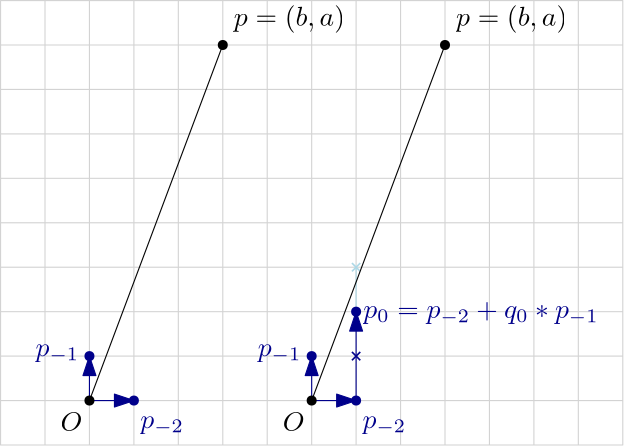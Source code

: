 <?xml version="1.0"?>
<!DOCTYPE ipe SYSTEM "ipe.dtd">
<ipe version="70005" creator="Ipe 7.1.1">
<info created="D:20130625161015" modified="D:20130625162845"/>
<ipestyle name="basic">
<symbol name="arrow/arc(spx)">
<path stroke="sym-stroke" fill="sym-stroke" pen="sym-pen">
0 0 m
-1 0.333 l
-1 -0.333 l
h
</path>
</symbol>
<symbol name="arrow/farc(spx)">
<path stroke="sym-stroke" fill="white" pen="sym-pen">
0 0 m
-1 0.333 l
-1 -0.333 l
h
</path>
</symbol>
<symbol name="mark/circle(sx)" transformations="translations">
<path fill="sym-stroke">
0.6 0 0 0.6 0 0 e
0.4 0 0 0.4 0 0 e
</path>
</symbol>
<symbol name="mark/disk(sx)" transformations="translations">
<path fill="sym-stroke">
0.6 0 0 0.6 0 0 e
</path>
</symbol>
<symbol name="mark/fdisk(sfx)" transformations="translations">
<group>
<path fill="sym-fill">
0.5 0 0 0.5 0 0 e
</path>
<path fill="sym-stroke" fillrule="eofill">
0.6 0 0 0.6 0 0 e
0.4 0 0 0.4 0 0 e
</path>
</group>
</symbol>
<symbol name="mark/box(sx)" transformations="translations">
<path fill="sym-stroke" fillrule="eofill">
-0.6 -0.6 m
0.6 -0.6 l
0.6 0.6 l
-0.6 0.6 l
h
-0.4 -0.4 m
0.4 -0.4 l
0.4 0.4 l
-0.4 0.4 l
h
</path>
</symbol>
<symbol name="mark/square(sx)" transformations="translations">
<path fill="sym-stroke">
-0.6 -0.6 m
0.6 -0.6 l
0.6 0.6 l
-0.6 0.6 l
h
</path>
</symbol>
<symbol name="mark/fsquare(sfx)" transformations="translations">
<group>
<path fill="sym-fill">
-0.5 -0.5 m
0.5 -0.5 l
0.5 0.5 l
-0.5 0.5 l
h
</path>
<path fill="sym-stroke" fillrule="eofill">
-0.6 -0.6 m
0.6 -0.6 l
0.6 0.6 l
-0.6 0.6 l
h
-0.4 -0.4 m
0.4 -0.4 l
0.4 0.4 l
-0.4 0.4 l
h
</path>
</group>
</symbol>
<symbol name="mark/cross(sx)" transformations="translations">
<group>
<path fill="sym-stroke">
-0.43 -0.57 m
0.57 0.43 l
0.43 0.57 l
-0.57 -0.43 l
h
</path>
<path fill="sym-stroke">
-0.43 0.57 m
0.57 -0.43 l
0.43 -0.57 l
-0.57 0.43 l
h
</path>
</group>
</symbol>
<symbol name="arrow/fnormal(spx)">
<path stroke="sym-stroke" fill="white" pen="sym-pen">
0 0 m
-1 0.333 l
-1 -0.333 l
h
</path>
</symbol>
<symbol name="arrow/pointed(spx)">
<path stroke="sym-stroke" fill="sym-stroke" pen="sym-pen">
0 0 m
-1 0.333 l
-0.8 0 l
-1 -0.333 l
h
</path>
</symbol>
<symbol name="arrow/fpointed(spx)">
<path stroke="sym-stroke" fill="white" pen="sym-pen">
0 0 m
-1 0.333 l
-0.8 0 l
-1 -0.333 l
h
</path>
</symbol>
<symbol name="arrow/linear(spx)">
<path stroke="sym-stroke" pen="sym-pen">
-1 0.333 m
0 0 l
-1 -0.333 l
</path>
</symbol>
<symbol name="arrow/fdouble(spx)">
<path stroke="sym-stroke" fill="white" pen="sym-pen">
0 0 m
-1 0.333 l
-1 -0.333 l
h
-1 0 m
-2 0.333 l
-2 -0.333 l
h
</path>
</symbol>
<symbol name="arrow/double(spx)">
<path stroke="sym-stroke" fill="sym-stroke" pen="sym-pen">
0 0 m
-1 0.333 l
-1 -0.333 l
h
-1 0 m
-2 0.333 l
-2 -0.333 l
h
</path>
</symbol>
<pen name="heavier" value="0.8"/>
<pen name="fat" value="1.2"/>
<pen name="ultrafat" value="2"/>
<symbolsize name="large" value="5"/>
<symbolsize name="small" value="2"/>
<symbolsize name="tiny" value="1.1"/>
<arrowsize name="large" value="10"/>
<arrowsize name="small" value="5"/>
<arrowsize name="tiny" value="3"/>
<color name="red" value="1 0 0"/>
<color name="green" value="0 1 0"/>
<color name="blue" value="0 0 1"/>
<color name="yellow" value="1 1 0"/>
<color name="orange" value="1 0.647 0"/>
<color name="gold" value="1 0.843 0"/>
<color name="purple" value="0.627 0.125 0.941"/>
<color name="gray" value="0.745"/>
<color name="brown" value="0.647 0.165 0.165"/>
<color name="navy" value="0 0 0.502"/>
<color name="pink" value="1 0.753 0.796"/>
<color name="seagreen" value="0.18 0.545 0.341"/>
<color name="turquoise" value="0.251 0.878 0.816"/>
<color name="violet" value="0.933 0.51 0.933"/>
<color name="darkblue" value="0 0 0.545"/>
<color name="darkcyan" value="0 0.545 0.545"/>
<color name="darkgray" value="0.663"/>
<color name="darkgreen" value="0 0.392 0"/>
<color name="darkmagenta" value="0.545 0 0.545"/>
<color name="darkorange" value="1 0.549 0"/>
<color name="darkred" value="0.545 0 0"/>
<color name="lightblue" value="0.678 0.847 0.902"/>
<color name="lightcyan" value="0.878 1 1"/>
<color name="lightgray" value="0.827"/>
<color name="lightgreen" value="0.565 0.933 0.565"/>
<color name="lightyellow" value="1 1 0.878"/>
<dashstyle name="dashed" value="[4] 0"/>
<dashstyle name="dotted" value="[1 3] 0"/>
<dashstyle name="dash dotted" value="[4 2 1 2] 0"/>
<dashstyle name="dash dot dotted" value="[4 2 1 2 1 2] 0"/>
<textsize name="large" value="\large"/>
<textsize name="Large" value="\Large"/>
<textsize name="LARGE" value="\LARGE"/>
<textsize name="huge" value="\huge"/>
<textsize name="Huge" value="\Huge"/>
<textsize name="small" value="\small"/>
<textsize name="footnote" value="\footnotesize"/>
<textsize name="tiny" value="\tiny"/>
<textstyle name="center" begin="\begin{center}" end="\end{center}"/>
<textstyle name="itemize" begin="\begin{itemize}" end="\end{itemize}"/>
<textstyle name="item" begin="\begin{itemize}\item{}" end="\end{itemize}"/>
<gridsize name="4 pts" value="4"/>
<gridsize name="8 pts (~3 mm)" value="8"/>
<gridsize name="16 pts (~6 mm)" value="16"/>
<gridsize name="32 pts (~12 mm)" value="32"/>
<gridsize name="10 pts (~3.5 mm)" value="10"/>
<gridsize name="20 pts (~7 mm)" value="20"/>
<gridsize name="14 pts (~5 mm)" value="14"/>
<gridsize name="28 pts (~10 mm)" value="28"/>
<gridsize name="56 pts (~20 mm)" value="56"/>
<anglesize name="90 deg" value="90"/>
<anglesize name="60 deg" value="60"/>
<anglesize name="45 deg" value="45"/>
<anglesize name="30 deg" value="30"/>
<anglesize name="22.5 deg" value="22.5"/>
<tiling name="falling" angle="-60" step="4" width="1"/>
<tiling name="rising" angle="30" step="4" width="1"/>
</ipestyle>
<page>
<layer name="alpha"/>
<view layers="alpha" active="alpha"/>
<path layer="alpha" stroke="lightgray">
160 496 m
384 496 l
384 656 l
160 656 l
160 496 l
176 496 l
176 656 l
192 656 l
192 496 l
208 496 l
208 656 l
224 656 l
224 496 l
240 496 l
240 656 l
256 656 l
256 496 l
272 496 l
272 656 l
288 656 l
288 496 l
304 496 l
304 656 l
320 656 l
320 496 l
336 496 l
336 656 l
352 656 l
352 496 l
368 496 l
368 656 l
384 656 l
384 640 l
160 640 l
160 624 l
384 624 l
384 608 l
160 608 l
160 592 l
384 592 l
384 576 l
160 576 l
160 560 l
384 560 l
384 544 l
160 544 l
160 528 l
384 528 l
384 512 l
160 512 l
</path>
<path stroke="darkblue" arrow="normal/normal">
192 512 m
192 528 l
</path>
<path stroke="darkblue" arrow="normal/normal">
192 512 m
208 512 l
</path>
<path stroke="black">
192 512 m
240 640 l
</path>
<text matrix="1 0 0 1 -6.0353 -6.28677" transformations="translations" pos="187.654 507.335" stroke="black" type="label" width="7.876" height="6.808" depth="0" valign="baseline">$O$</text>
<text matrix="1 0 0 1 -1.76029 -2.26324" transformations="translations" pos="245.744 649.165" stroke="black" type="label" width="40.014" height="7.473" depth="2.49" valign="baseline">$p=(b,a)$</text>
<use name="mark/disk(sx)" pos="192 512" size="normal" stroke="black"/>
<use name="mark/disk(sx)" pos="240 640" size="normal" stroke="black"/>
<use name="mark/disk(sx)" pos="208 512" size="normal" stroke="darkblue"/>
<use name="mark/disk(sx)" pos="192 528" size="normal" stroke="darkblue"/>
<text transformations="translations" pos="210.286 502.055" stroke="darkblue" type="label" width="15.708" height="4.294" depth="2.32" valign="baseline">$p_{-2}$</text>
<text matrix="1 0 0 1 -3.77206 -4.02353" transformations="translations" pos="176.338 531.98" stroke="darkblue" type="label" width="15.708" height="4.294" depth="2.32" valign="baseline">$p_{-1}$</text>
<path matrix="1 0 0 1 80 0" stroke="darkblue" arrow="normal/normal">
192 512 m
192 528 l
</path>
<path matrix="1 0 0 1 80 0" stroke="darkblue" arrow="normal/normal">
192 512 m
208 512 l
</path>
<text matrix="1 0 0 1 73.9647 -6.28677" transformations="translations" pos="187.654 507.335" stroke="black" type="label" width="7.876" height="6.808" depth="0" valign="baseline">$O$</text>
<text matrix="1 0 0 1 78.2397 -2.26324" transformations="translations" pos="245.744 649.165" stroke="black" type="label" width="40.014" height="7.473" depth="2.49" valign="baseline">$p=(b,a)$</text>
<use matrix="1 0 0 1 80 0" name="mark/disk(sx)" pos="192 512" size="normal" stroke="black"/>
<use matrix="1 0 0 1 80 0" name="mark/disk(sx)" pos="240 640" size="normal" stroke="black"/>
<use matrix="1 0 0 1 80 0" name="mark/disk(sx)" pos="208 512" size="normal" stroke="darkblue"/>
<use matrix="1 0 0 1 80 0" name="mark/disk(sx)" pos="192 528" size="normal" stroke="darkblue"/>
<text matrix="1 0 0 1 80 0" transformations="translations" pos="210.286 502.055" stroke="darkblue" type="label" width="15.708" height="4.294" depth="2.32" valign="baseline">$p_{-2}$</text>
<text matrix="1 0 0 1 76.2279 -4.02353" transformations="translations" pos="176.338 531.98" stroke="darkblue" type="label" width="15.708" height="4.294" depth="2.32" valign="baseline">$p_{-1}$</text>
<path stroke="darkblue" arrow="normal/normal">
288 512 m
288 544 l
</path>
<text matrix="1 0 0 1 -13.4034 -2.30707" transformations="translations" pos="304 544" stroke="darkblue" type="label" width="84.685" height="5.816" depth="2.32" valign="baseline">$p_0 = p_{-2} + q_{0}*p_{-1}$</text>
<path stroke="lightblue">
288 544 m
288 560 l
</path>
<use name="mark/cross(sx)" pos="288 560" size="normal" stroke="lightblue"/>
<path matrix="1 0 0 1 80 0" stroke="black">
192 512 m
240 640 l
</path>
<use name="mark/disk(sx)" pos="288 544" size="normal" stroke="darkblue"/>
<use name="mark/cross(sx)" pos="288 528" size="normal" stroke="darkblue"/>
</page>
</ipe>

